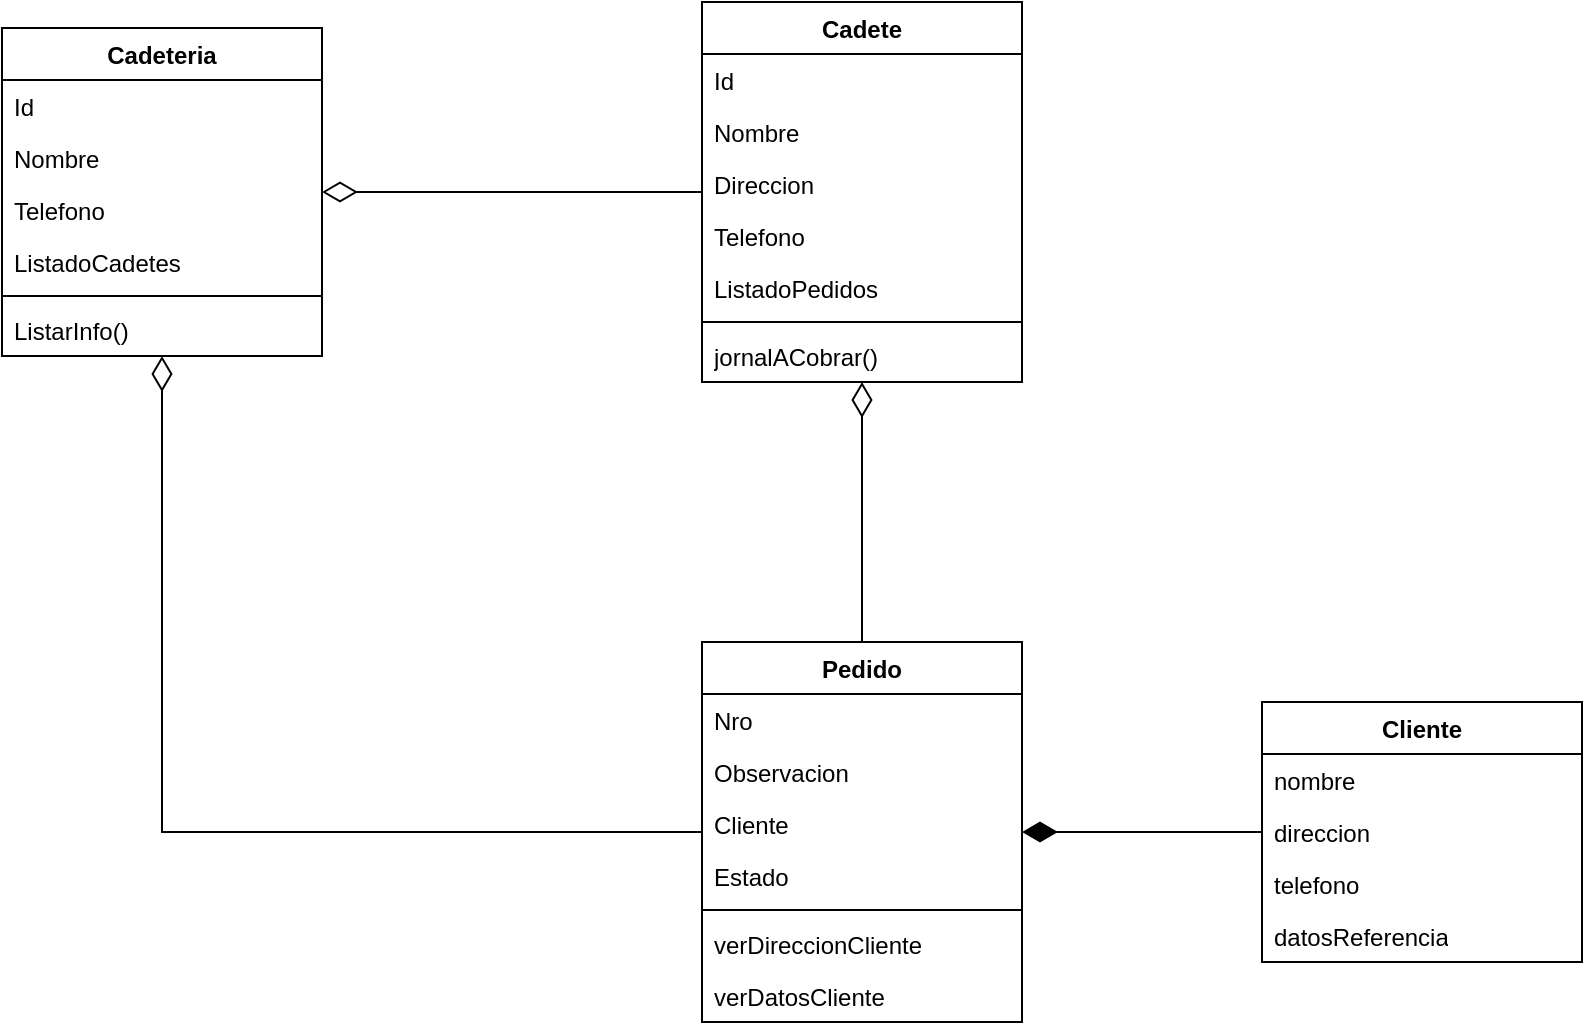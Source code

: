 <mxfile version="22.0.3" type="device">
  <diagram name="Página-1" id="9F8N_GJ7urou2bsXYxSC">
    <mxGraphModel dx="918" dy="584" grid="1" gridSize="10" guides="1" tooltips="1" connect="1" arrows="1" fold="1" page="1" pageScale="1" pageWidth="827" pageHeight="1169" math="0" shadow="0">
      <root>
        <mxCell id="0" />
        <mxCell id="1" parent="0" />
        <mxCell id="X4e6Z_5A8H2MHvV-nHOK-1" value="Cliente" style="swimlane;fontStyle=1;align=center;verticalAlign=top;childLayout=stackLayout;horizontal=1;startSize=26;horizontalStack=0;resizeParent=1;resizeParentMax=0;resizeLast=0;collapsible=1;marginBottom=0;whiteSpace=wrap;html=1;" vertex="1" parent="1">
          <mxGeometry x="710" y="480" width="160" height="130" as="geometry">
            <mxRectangle x="690" y="540" width="80" height="30" as="alternateBounds" />
          </mxGeometry>
        </mxCell>
        <mxCell id="X4e6Z_5A8H2MHvV-nHOK-2" value="nombre&lt;br&gt;" style="text;strokeColor=none;fillColor=none;align=left;verticalAlign=top;spacingLeft=4;spacingRight=4;overflow=hidden;rotatable=0;points=[[0,0.5],[1,0.5]];portConstraint=eastwest;whiteSpace=wrap;html=1;" vertex="1" parent="X4e6Z_5A8H2MHvV-nHOK-1">
          <mxGeometry y="26" width="160" height="26" as="geometry" />
        </mxCell>
        <mxCell id="X4e6Z_5A8H2MHvV-nHOK-5" value="direccion" style="text;strokeColor=none;fillColor=none;align=left;verticalAlign=top;spacingLeft=4;spacingRight=4;overflow=hidden;rotatable=0;points=[[0,0.5],[1,0.5]];portConstraint=eastwest;whiteSpace=wrap;html=1;" vertex="1" parent="X4e6Z_5A8H2MHvV-nHOK-1">
          <mxGeometry y="52" width="160" height="26" as="geometry" />
        </mxCell>
        <mxCell id="X4e6Z_5A8H2MHvV-nHOK-6" value="telefono" style="text;strokeColor=none;fillColor=none;align=left;verticalAlign=top;spacingLeft=4;spacingRight=4;overflow=hidden;rotatable=0;points=[[0,0.5],[1,0.5]];portConstraint=eastwest;whiteSpace=wrap;html=1;" vertex="1" parent="X4e6Z_5A8H2MHvV-nHOK-1">
          <mxGeometry y="78" width="160" height="26" as="geometry" />
        </mxCell>
        <mxCell id="X4e6Z_5A8H2MHvV-nHOK-7" value="datosReferencia" style="text;strokeColor=none;fillColor=none;align=left;verticalAlign=top;spacingLeft=4;spacingRight=4;overflow=hidden;rotatable=0;points=[[0,0.5],[1,0.5]];portConstraint=eastwest;whiteSpace=wrap;html=1;" vertex="1" parent="X4e6Z_5A8H2MHvV-nHOK-1">
          <mxGeometry y="104" width="160" height="26" as="geometry" />
        </mxCell>
        <mxCell id="X4e6Z_5A8H2MHvV-nHOK-38" style="edgeStyle=orthogonalEdgeStyle;rounded=0;orthogonalLoop=1;jettySize=auto;html=1;entryX=0.5;entryY=1;entryDx=0;entryDy=0;endArrow=diamondThin;endFill=0;endSize=15;" edge="1" parent="1" source="X4e6Z_5A8H2MHvV-nHOK-9" target="X4e6Z_5A8H2MHvV-nHOK-27">
          <mxGeometry relative="1" as="geometry" />
        </mxCell>
        <mxCell id="X4e6Z_5A8H2MHvV-nHOK-40" style="edgeStyle=orthogonalEdgeStyle;rounded=0;orthogonalLoop=1;jettySize=auto;html=1;entryX=0;entryY=0.5;entryDx=0;entryDy=0;startArrow=diamondThin;startFill=1;endArrow=none;endFill=0;startSize=15;" edge="1" parent="1" source="X4e6Z_5A8H2MHvV-nHOK-9" target="X4e6Z_5A8H2MHvV-nHOK-1">
          <mxGeometry relative="1" as="geometry" />
        </mxCell>
        <mxCell id="X4e6Z_5A8H2MHvV-nHOK-9" value="Pedido" style="swimlane;fontStyle=1;align=center;verticalAlign=top;childLayout=stackLayout;horizontal=1;startSize=26;horizontalStack=0;resizeParent=1;resizeParentMax=0;resizeLast=0;collapsible=1;marginBottom=0;whiteSpace=wrap;html=1;" vertex="1" parent="1">
          <mxGeometry x="430" y="450" width="160" height="190" as="geometry">
            <mxRectangle x="430" y="450" width="80" height="30" as="alternateBounds" />
          </mxGeometry>
        </mxCell>
        <mxCell id="X4e6Z_5A8H2MHvV-nHOK-15" value="Nro" style="text;strokeColor=none;fillColor=none;align=left;verticalAlign=top;spacingLeft=4;spacingRight=4;overflow=hidden;rotatable=0;points=[[0,0.5],[1,0.5]];portConstraint=eastwest;whiteSpace=wrap;html=1;" vertex="1" parent="X4e6Z_5A8H2MHvV-nHOK-9">
          <mxGeometry y="26" width="160" height="26" as="geometry" />
        </mxCell>
        <mxCell id="X4e6Z_5A8H2MHvV-nHOK-10" value="Observacion" style="text;strokeColor=none;fillColor=none;align=left;verticalAlign=top;spacingLeft=4;spacingRight=4;overflow=hidden;rotatable=0;points=[[0,0.5],[1,0.5]];portConstraint=eastwest;whiteSpace=wrap;html=1;" vertex="1" parent="X4e6Z_5A8H2MHvV-nHOK-9">
          <mxGeometry y="52" width="160" height="26" as="geometry" />
        </mxCell>
        <mxCell id="X4e6Z_5A8H2MHvV-nHOK-13" value="Cliente" style="text;strokeColor=none;fillColor=none;align=left;verticalAlign=top;spacingLeft=4;spacingRight=4;overflow=hidden;rotatable=0;points=[[0,0.5],[1,0.5]];portConstraint=eastwest;whiteSpace=wrap;html=1;" vertex="1" parent="X4e6Z_5A8H2MHvV-nHOK-9">
          <mxGeometry y="78" width="160" height="26" as="geometry" />
        </mxCell>
        <mxCell id="X4e6Z_5A8H2MHvV-nHOK-14" value="Estado" style="text;strokeColor=none;fillColor=none;align=left;verticalAlign=top;spacingLeft=4;spacingRight=4;overflow=hidden;rotatable=0;points=[[0,0.5],[1,0.5]];portConstraint=eastwest;whiteSpace=wrap;html=1;" vertex="1" parent="X4e6Z_5A8H2MHvV-nHOK-9">
          <mxGeometry y="104" width="160" height="26" as="geometry" />
        </mxCell>
        <mxCell id="X4e6Z_5A8H2MHvV-nHOK-11" value="" style="line;strokeWidth=1;fillColor=none;align=left;verticalAlign=middle;spacingTop=-1;spacingLeft=3;spacingRight=3;rotatable=0;labelPosition=right;points=[];portConstraint=eastwest;strokeColor=inherit;" vertex="1" parent="X4e6Z_5A8H2MHvV-nHOK-9">
          <mxGeometry y="130" width="160" height="8" as="geometry" />
        </mxCell>
        <mxCell id="X4e6Z_5A8H2MHvV-nHOK-12" value="verDireccionCliente" style="text;strokeColor=none;fillColor=none;align=left;verticalAlign=top;spacingLeft=4;spacingRight=4;overflow=hidden;rotatable=0;points=[[0,0.5],[1,0.5]];portConstraint=eastwest;whiteSpace=wrap;html=1;" vertex="1" parent="X4e6Z_5A8H2MHvV-nHOK-9">
          <mxGeometry y="138" width="160" height="26" as="geometry" />
        </mxCell>
        <mxCell id="X4e6Z_5A8H2MHvV-nHOK-16" value="verDatosCliente" style="text;strokeColor=none;fillColor=none;align=left;verticalAlign=top;spacingLeft=4;spacingRight=4;overflow=hidden;rotatable=0;points=[[0,0.5],[1,0.5]];portConstraint=eastwest;whiteSpace=wrap;html=1;" vertex="1" parent="X4e6Z_5A8H2MHvV-nHOK-9">
          <mxGeometry y="164" width="160" height="26" as="geometry" />
        </mxCell>
        <mxCell id="X4e6Z_5A8H2MHvV-nHOK-36" style="edgeStyle=orthogonalEdgeStyle;rounded=0;orthogonalLoop=1;jettySize=auto;html=1;entryX=0.5;entryY=0;entryDx=0;entryDy=0;endArrow=none;endFill=0;startArrow=diamondThin;startFill=0;startSize=15;" edge="1" parent="1" source="X4e6Z_5A8H2MHvV-nHOK-17" target="X4e6Z_5A8H2MHvV-nHOK-9">
          <mxGeometry relative="1" as="geometry" />
        </mxCell>
        <mxCell id="X4e6Z_5A8H2MHvV-nHOK-17" value="Cadete" style="swimlane;fontStyle=1;align=center;verticalAlign=top;childLayout=stackLayout;horizontal=1;startSize=26;horizontalStack=0;resizeParent=1;resizeParentMax=0;resizeLast=0;collapsible=1;marginBottom=0;whiteSpace=wrap;html=1;" vertex="1" parent="1">
          <mxGeometry x="430" y="130" width="160" height="190" as="geometry">
            <mxRectangle x="430" y="130" width="80" height="30" as="alternateBounds" />
          </mxGeometry>
        </mxCell>
        <mxCell id="X4e6Z_5A8H2MHvV-nHOK-18" value="Id" style="text;strokeColor=none;fillColor=none;align=left;verticalAlign=top;spacingLeft=4;spacingRight=4;overflow=hidden;rotatable=0;points=[[0,0.5],[1,0.5]];portConstraint=eastwest;whiteSpace=wrap;html=1;" vertex="1" parent="X4e6Z_5A8H2MHvV-nHOK-17">
          <mxGeometry y="26" width="160" height="26" as="geometry" />
        </mxCell>
        <mxCell id="X4e6Z_5A8H2MHvV-nHOK-25" value="Nombre" style="text;strokeColor=none;fillColor=none;align=left;verticalAlign=top;spacingLeft=4;spacingRight=4;overflow=hidden;rotatable=0;points=[[0,0.5],[1,0.5]];portConstraint=eastwest;whiteSpace=wrap;html=1;" vertex="1" parent="X4e6Z_5A8H2MHvV-nHOK-17">
          <mxGeometry y="52" width="160" height="26" as="geometry" />
        </mxCell>
        <mxCell id="X4e6Z_5A8H2MHvV-nHOK-19" value="Direccion" style="text;strokeColor=none;fillColor=none;align=left;verticalAlign=top;spacingLeft=4;spacingRight=4;overflow=hidden;rotatable=0;points=[[0,0.5],[1,0.5]];portConstraint=eastwest;whiteSpace=wrap;html=1;" vertex="1" parent="X4e6Z_5A8H2MHvV-nHOK-17">
          <mxGeometry y="78" width="160" height="26" as="geometry" />
        </mxCell>
        <mxCell id="X4e6Z_5A8H2MHvV-nHOK-20" value="Telefono" style="text;strokeColor=none;fillColor=none;align=left;verticalAlign=top;spacingLeft=4;spacingRight=4;overflow=hidden;rotatable=0;points=[[0,0.5],[1,0.5]];portConstraint=eastwest;whiteSpace=wrap;html=1;" vertex="1" parent="X4e6Z_5A8H2MHvV-nHOK-17">
          <mxGeometry y="104" width="160" height="26" as="geometry" />
        </mxCell>
        <mxCell id="X4e6Z_5A8H2MHvV-nHOK-21" value="ListadoPedidos" style="text;strokeColor=none;fillColor=none;align=left;verticalAlign=top;spacingLeft=4;spacingRight=4;overflow=hidden;rotatable=0;points=[[0,0.5],[1,0.5]];portConstraint=eastwest;whiteSpace=wrap;html=1;" vertex="1" parent="X4e6Z_5A8H2MHvV-nHOK-17">
          <mxGeometry y="130" width="160" height="26" as="geometry" />
        </mxCell>
        <mxCell id="X4e6Z_5A8H2MHvV-nHOK-22" value="" style="line;strokeWidth=1;fillColor=none;align=left;verticalAlign=middle;spacingTop=-1;spacingLeft=3;spacingRight=3;rotatable=0;labelPosition=right;points=[];portConstraint=eastwest;strokeColor=inherit;" vertex="1" parent="X4e6Z_5A8H2MHvV-nHOK-17">
          <mxGeometry y="156" width="160" height="8" as="geometry" />
        </mxCell>
        <mxCell id="X4e6Z_5A8H2MHvV-nHOK-23" value="jornalACobrar()" style="text;strokeColor=none;fillColor=none;align=left;verticalAlign=top;spacingLeft=4;spacingRight=4;overflow=hidden;rotatable=0;points=[[0,0.5],[1,0.5]];portConstraint=eastwest;whiteSpace=wrap;html=1;" vertex="1" parent="X4e6Z_5A8H2MHvV-nHOK-17">
          <mxGeometry y="164" width="160" height="26" as="geometry" />
        </mxCell>
        <mxCell id="X4e6Z_5A8H2MHvV-nHOK-35" style="edgeStyle=orthogonalEdgeStyle;rounded=0;orthogonalLoop=1;jettySize=auto;html=1;entryX=0;entryY=0.5;entryDx=0;entryDy=0;endArrow=none;endFill=0;startArrow=diamondThin;startFill=0;startSize=15;" edge="1" parent="1" source="X4e6Z_5A8H2MHvV-nHOK-27" target="X4e6Z_5A8H2MHvV-nHOK-17">
          <mxGeometry relative="1" as="geometry" />
        </mxCell>
        <mxCell id="X4e6Z_5A8H2MHvV-nHOK-27" value="Cadeteria" style="swimlane;fontStyle=1;align=center;verticalAlign=top;childLayout=stackLayout;horizontal=1;startSize=26;horizontalStack=0;resizeParent=1;resizeParentMax=0;resizeLast=0;collapsible=1;marginBottom=0;whiteSpace=wrap;html=1;" vertex="1" parent="1">
          <mxGeometry x="80" y="143" width="160" height="164" as="geometry">
            <mxRectangle x="80" y="143" width="100" height="30" as="alternateBounds" />
          </mxGeometry>
        </mxCell>
        <mxCell id="X4e6Z_5A8H2MHvV-nHOK-28" value="Id" style="text;strokeColor=none;fillColor=none;align=left;verticalAlign=top;spacingLeft=4;spacingRight=4;overflow=hidden;rotatable=0;points=[[0,0.5],[1,0.5]];portConstraint=eastwest;whiteSpace=wrap;html=1;" vertex="1" parent="X4e6Z_5A8H2MHvV-nHOK-27">
          <mxGeometry y="26" width="160" height="26" as="geometry" />
        </mxCell>
        <mxCell id="X4e6Z_5A8H2MHvV-nHOK-29" value="Nombre" style="text;strokeColor=none;fillColor=none;align=left;verticalAlign=top;spacingLeft=4;spacingRight=4;overflow=hidden;rotatable=0;points=[[0,0.5],[1,0.5]];portConstraint=eastwest;whiteSpace=wrap;html=1;" vertex="1" parent="X4e6Z_5A8H2MHvV-nHOK-27">
          <mxGeometry y="52" width="160" height="26" as="geometry" />
        </mxCell>
        <mxCell id="X4e6Z_5A8H2MHvV-nHOK-31" value="Telefono" style="text;strokeColor=none;fillColor=none;align=left;verticalAlign=top;spacingLeft=4;spacingRight=4;overflow=hidden;rotatable=0;points=[[0,0.5],[1,0.5]];portConstraint=eastwest;whiteSpace=wrap;html=1;" vertex="1" parent="X4e6Z_5A8H2MHvV-nHOK-27">
          <mxGeometry y="78" width="160" height="26" as="geometry" />
        </mxCell>
        <mxCell id="X4e6Z_5A8H2MHvV-nHOK-32" value="ListadoCadetes" style="text;strokeColor=none;fillColor=none;align=left;verticalAlign=top;spacingLeft=4;spacingRight=4;overflow=hidden;rotatable=0;points=[[0,0.5],[1,0.5]];portConstraint=eastwest;whiteSpace=wrap;html=1;" vertex="1" parent="X4e6Z_5A8H2MHvV-nHOK-27">
          <mxGeometry y="104" width="160" height="26" as="geometry" />
        </mxCell>
        <mxCell id="X4e6Z_5A8H2MHvV-nHOK-33" value="" style="line;strokeWidth=1;fillColor=none;align=left;verticalAlign=middle;spacingTop=-1;spacingLeft=3;spacingRight=3;rotatable=0;labelPosition=right;points=[];portConstraint=eastwest;strokeColor=inherit;" vertex="1" parent="X4e6Z_5A8H2MHvV-nHOK-27">
          <mxGeometry y="130" width="160" height="8" as="geometry" />
        </mxCell>
        <mxCell id="X4e6Z_5A8H2MHvV-nHOK-34" value="ListarInfo()" style="text;strokeColor=none;fillColor=none;align=left;verticalAlign=top;spacingLeft=4;spacingRight=4;overflow=hidden;rotatable=0;points=[[0,0.5],[1,0.5]];portConstraint=eastwest;whiteSpace=wrap;html=1;" vertex="1" parent="X4e6Z_5A8H2MHvV-nHOK-27">
          <mxGeometry y="138" width="160" height="26" as="geometry" />
        </mxCell>
      </root>
    </mxGraphModel>
  </diagram>
</mxfile>
